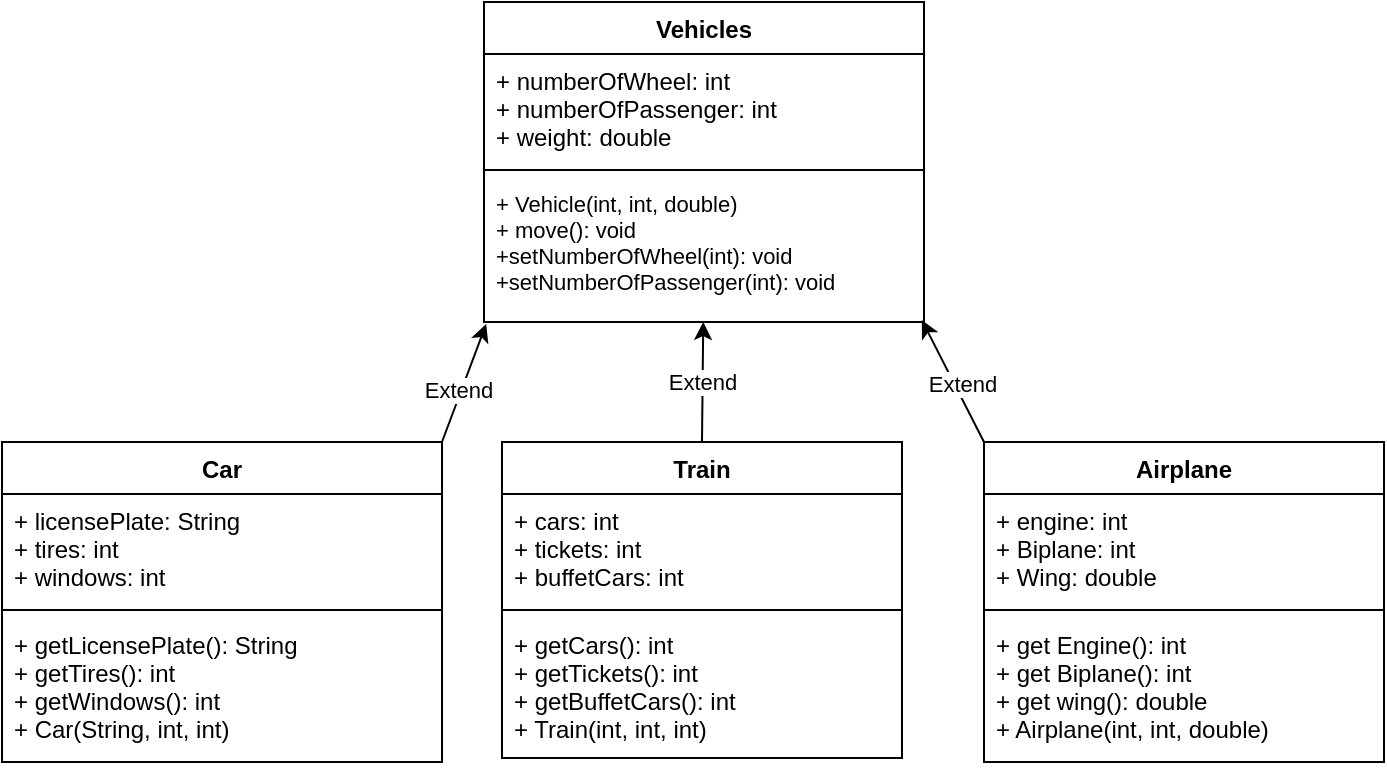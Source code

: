 <mxfile version="14.1.9" type="github">
  <diagram id="6x9bU1FzHeWwzXVXryh1" name="Page-1">
    <mxGraphModel dx="946" dy="526" grid="1" gridSize="10" guides="1" tooltips="1" connect="1" arrows="1" fold="1" page="1" pageScale="1" pageWidth="850" pageHeight="1100" math="0" shadow="0">
      <root>
        <mxCell id="0" />
        <mxCell id="1" parent="0" />
        <mxCell id="7lHDw0bRcumkReVxlwbA-1" value="Vehicles" style="swimlane;fontStyle=1;align=center;verticalAlign=top;childLayout=stackLayout;horizontal=1;startSize=26;horizontalStack=0;resizeParent=1;resizeParentMax=0;resizeLast=0;collapsible=1;marginBottom=0;" vertex="1" parent="1">
          <mxGeometry x="331" y="50" width="220" height="160" as="geometry" />
        </mxCell>
        <mxCell id="7lHDw0bRcumkReVxlwbA-2" value="+ numberOfWheel: int&#xa;+ numberOfPassenger: int&#xa;+ weight: double" style="text;strokeColor=none;fillColor=none;align=left;verticalAlign=top;spacingLeft=4;spacingRight=4;overflow=hidden;rotatable=0;points=[[0,0.5],[1,0.5]];portConstraint=eastwest;" vertex="1" parent="7lHDw0bRcumkReVxlwbA-1">
          <mxGeometry y="26" width="220" height="54" as="geometry" />
        </mxCell>
        <mxCell id="7lHDw0bRcumkReVxlwbA-3" value="" style="line;strokeWidth=1;fillColor=none;align=left;verticalAlign=middle;spacingTop=-1;spacingLeft=3;spacingRight=3;rotatable=0;labelPosition=right;points=[];portConstraint=eastwest;" vertex="1" parent="7lHDw0bRcumkReVxlwbA-1">
          <mxGeometry y="80" width="220" height="8" as="geometry" />
        </mxCell>
        <mxCell id="7lHDw0bRcumkReVxlwbA-4" value="+ Vehicle(int, int, double)&#xa;+ move(): void&#xa;+setNumberOfWheel(int): void&#xa;+setNumberOfPassenger(int): void&#xa;" style="text;strokeColor=none;fillColor=none;align=left;verticalAlign=top;spacingLeft=4;spacingRight=4;overflow=hidden;rotatable=0;points=[[0,0.5],[1,0.5]];portConstraint=eastwest;fontSize=11;" vertex="1" parent="7lHDw0bRcumkReVxlwbA-1">
          <mxGeometry y="88" width="220" height="72" as="geometry" />
        </mxCell>
        <mxCell id="7lHDw0bRcumkReVxlwbA-32" value="Car" style="swimlane;fontStyle=1;align=center;verticalAlign=top;childLayout=stackLayout;horizontal=1;startSize=26;horizontalStack=0;resizeParent=1;resizeParentMax=0;resizeLast=0;collapsible=1;marginBottom=0;" vertex="1" parent="1">
          <mxGeometry x="90" y="270" width="220" height="160" as="geometry" />
        </mxCell>
        <mxCell id="7lHDw0bRcumkReVxlwbA-33" value="+ licensePlate: String&#xa;+ tires: int&#xa;+ windows: int" style="text;strokeColor=none;fillColor=none;align=left;verticalAlign=top;spacingLeft=4;spacingRight=4;overflow=hidden;rotatable=0;points=[[0,0.5],[1,0.5]];portConstraint=eastwest;" vertex="1" parent="7lHDw0bRcumkReVxlwbA-32">
          <mxGeometry y="26" width="220" height="54" as="geometry" />
        </mxCell>
        <mxCell id="7lHDw0bRcumkReVxlwbA-34" value="" style="line;strokeWidth=1;fillColor=none;align=left;verticalAlign=middle;spacingTop=-1;spacingLeft=3;spacingRight=3;rotatable=0;labelPosition=right;points=[];portConstraint=eastwest;" vertex="1" parent="7lHDw0bRcumkReVxlwbA-32">
          <mxGeometry y="80" width="220" height="8" as="geometry" />
        </mxCell>
        <mxCell id="7lHDw0bRcumkReVxlwbA-35" value="+ getLicensePlate(): String&#xa;+ getTires(): int&#xa;+ getWindows(): int&#xa;+ Car(String, int, int)&#xa;" style="text;strokeColor=none;fillColor=none;align=left;verticalAlign=top;spacingLeft=4;spacingRight=4;overflow=hidden;rotatable=0;points=[[0,0.5],[1,0.5]];portConstraint=eastwest;" vertex="1" parent="7lHDw0bRcumkReVxlwbA-32">
          <mxGeometry y="88" width="220" height="72" as="geometry" />
        </mxCell>
        <mxCell id="7lHDw0bRcumkReVxlwbA-36" value="Airplane" style="swimlane;fontStyle=1;align=center;verticalAlign=top;childLayout=stackLayout;horizontal=1;startSize=26;horizontalStack=0;resizeParent=1;resizeParentMax=0;resizeLast=0;collapsible=1;marginBottom=0;" vertex="1" parent="1">
          <mxGeometry x="581" y="270" width="200" height="160" as="geometry" />
        </mxCell>
        <mxCell id="7lHDw0bRcumkReVxlwbA-37" value="+ engine: int&#xa;+ Biplane: int&#xa;+ Wing: double" style="text;strokeColor=none;fillColor=none;align=left;verticalAlign=top;spacingLeft=4;spacingRight=4;overflow=hidden;rotatable=0;points=[[0,0.5],[1,0.5]];portConstraint=eastwest;" vertex="1" parent="7lHDw0bRcumkReVxlwbA-36">
          <mxGeometry y="26" width="200" height="54" as="geometry" />
        </mxCell>
        <mxCell id="7lHDw0bRcumkReVxlwbA-38" value="" style="line;strokeWidth=1;fillColor=none;align=left;verticalAlign=middle;spacingTop=-1;spacingLeft=3;spacingRight=3;rotatable=0;labelPosition=right;points=[];portConstraint=eastwest;" vertex="1" parent="7lHDw0bRcumkReVxlwbA-36">
          <mxGeometry y="80" width="200" height="8" as="geometry" />
        </mxCell>
        <mxCell id="7lHDw0bRcumkReVxlwbA-39" value="+ get Engine(): int&#xa;+ get Biplane(): int&#xa;+ get wing(): double&#xa;+ Airplane(int, int, double)" style="text;strokeColor=none;fillColor=none;align=left;verticalAlign=top;spacingLeft=4;spacingRight=4;overflow=hidden;rotatable=0;points=[[0,0.5],[1,0.5]];portConstraint=eastwest;" vertex="1" parent="7lHDw0bRcumkReVxlwbA-36">
          <mxGeometry y="88" width="200" height="72" as="geometry" />
        </mxCell>
        <mxCell id="7lHDw0bRcumkReVxlwbA-40" value="" style="endArrow=classic;html=1;entryX=0.005;entryY=1.014;entryDx=0;entryDy=0;entryPerimeter=0;exitX=1;exitY=0;exitDx=0;exitDy=0;" edge="1" parent="1" source="7lHDw0bRcumkReVxlwbA-32" target="7lHDw0bRcumkReVxlwbA-4">
          <mxGeometry width="50" height="50" relative="1" as="geometry">
            <mxPoint x="400" y="270" as="sourcePoint" />
            <mxPoint x="450" y="220" as="targetPoint" />
          </mxGeometry>
        </mxCell>
        <mxCell id="7lHDw0bRcumkReVxlwbA-49" value="Extend" style="edgeLabel;html=1;align=center;verticalAlign=middle;resizable=0;points=[];fontSize=11;" vertex="1" connectable="0" parent="7lHDw0bRcumkReVxlwbA-40">
          <mxGeometry x="-0.138" y="2" relative="1" as="geometry">
            <mxPoint as="offset" />
          </mxGeometry>
        </mxCell>
        <mxCell id="7lHDw0bRcumkReVxlwbA-41" value="" style="endArrow=classic;html=1;entryX=0.995;entryY=0.986;entryDx=0;entryDy=0;entryPerimeter=0;exitX=0;exitY=0;exitDx=0;exitDy=0;" edge="1" parent="1" source="7lHDw0bRcumkReVxlwbA-36" target="7lHDw0bRcumkReVxlwbA-4">
          <mxGeometry width="50" height="50" relative="1" as="geometry">
            <mxPoint x="400" y="270" as="sourcePoint" />
            <mxPoint x="450" y="220" as="targetPoint" />
          </mxGeometry>
        </mxCell>
        <mxCell id="7lHDw0bRcumkReVxlwbA-50" value="Extend" style="edgeLabel;html=1;align=center;verticalAlign=middle;resizable=0;points=[];fontSize=11;" vertex="1" connectable="0" parent="7lHDw0bRcumkReVxlwbA-41">
          <mxGeometry x="-0.092" y="-3" relative="1" as="geometry">
            <mxPoint as="offset" />
          </mxGeometry>
        </mxCell>
        <mxCell id="7lHDw0bRcumkReVxlwbA-42" value="Train" style="swimlane;fontStyle=1;align=center;verticalAlign=top;childLayout=stackLayout;horizontal=1;startSize=26;horizontalStack=0;resizeParent=1;resizeParentMax=0;resizeLast=0;collapsible=1;marginBottom=0;" vertex="1" parent="1">
          <mxGeometry x="340" y="270" width="200" height="158" as="geometry" />
        </mxCell>
        <mxCell id="7lHDw0bRcumkReVxlwbA-43" value="+ cars: int&#xa;+ tickets: int&#xa;+ buffetCars: int" style="text;strokeColor=none;fillColor=none;align=left;verticalAlign=top;spacingLeft=4;spacingRight=4;overflow=hidden;rotatable=0;points=[[0,0.5],[1,0.5]];portConstraint=eastwest;" vertex="1" parent="7lHDw0bRcumkReVxlwbA-42">
          <mxGeometry y="26" width="200" height="54" as="geometry" />
        </mxCell>
        <mxCell id="7lHDw0bRcumkReVxlwbA-44" value="" style="line;strokeWidth=1;fillColor=none;align=left;verticalAlign=middle;spacingTop=-1;spacingLeft=3;spacingRight=3;rotatable=0;labelPosition=right;points=[];portConstraint=eastwest;" vertex="1" parent="7lHDw0bRcumkReVxlwbA-42">
          <mxGeometry y="80" width="200" height="8" as="geometry" />
        </mxCell>
        <mxCell id="7lHDw0bRcumkReVxlwbA-45" value="+ getCars(): int&#xa;+ getTickets(): int&#xa;+ getBuffetCars(): int&#xa;+ Train(int, int, int)" style="text;strokeColor=none;fillColor=none;align=left;verticalAlign=top;spacingLeft=4;spacingRight=4;overflow=hidden;rotatable=0;points=[[0,0.5],[1,0.5]];portConstraint=eastwest;" vertex="1" parent="7lHDw0bRcumkReVxlwbA-42">
          <mxGeometry y="88" width="200" height="70" as="geometry" />
        </mxCell>
        <mxCell id="7lHDw0bRcumkReVxlwbA-48" value="Extend" style="endArrow=classic;html=1;exitX=0.5;exitY=0;exitDx=0;exitDy=0;" edge="1" parent="1" source="7lHDw0bRcumkReVxlwbA-42" target="7lHDw0bRcumkReVxlwbA-4">
          <mxGeometry width="50" height="50" relative="1" as="geometry">
            <mxPoint x="420" y="270" as="sourcePoint" />
            <mxPoint x="470" y="220" as="targetPoint" />
          </mxGeometry>
        </mxCell>
      </root>
    </mxGraphModel>
  </diagram>
</mxfile>
